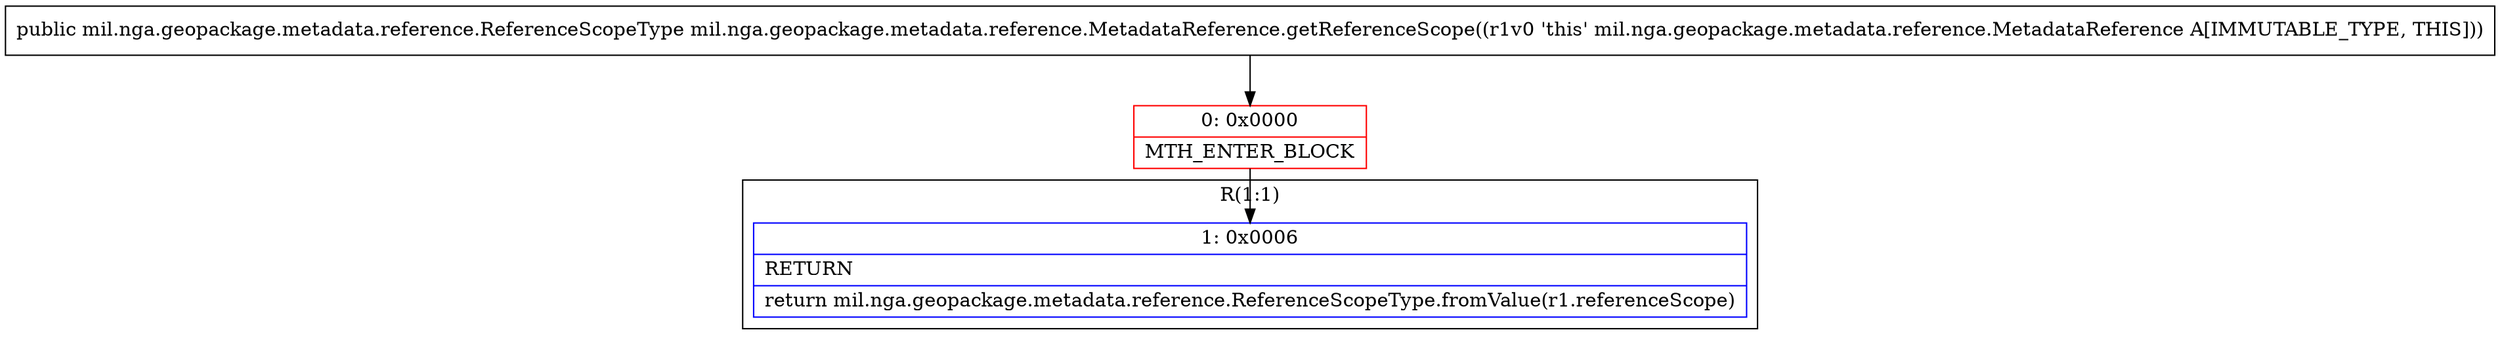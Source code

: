 digraph "CFG formil.nga.geopackage.metadata.reference.MetadataReference.getReferenceScope()Lmil\/nga\/geopackage\/metadata\/reference\/ReferenceScopeType;" {
subgraph cluster_Region_888708656 {
label = "R(1:1)";
node [shape=record,color=blue];
Node_1 [shape=record,label="{1\:\ 0x0006|RETURN\l|return mil.nga.geopackage.metadata.reference.ReferenceScopeType.fromValue(r1.referenceScope)\l}"];
}
Node_0 [shape=record,color=red,label="{0\:\ 0x0000|MTH_ENTER_BLOCK\l}"];
MethodNode[shape=record,label="{public mil.nga.geopackage.metadata.reference.ReferenceScopeType mil.nga.geopackage.metadata.reference.MetadataReference.getReferenceScope((r1v0 'this' mil.nga.geopackage.metadata.reference.MetadataReference A[IMMUTABLE_TYPE, THIS])) }"];
MethodNode -> Node_0;
Node_0 -> Node_1;
}


